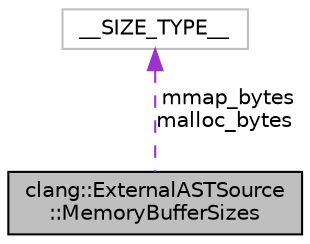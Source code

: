 digraph "clang::ExternalASTSource::MemoryBufferSizes"
{
 // LATEX_PDF_SIZE
  bgcolor="transparent";
  edge [fontname="Helvetica",fontsize="10",labelfontname="Helvetica",labelfontsize="10"];
  node [fontname="Helvetica",fontsize="10",shape=record];
  Node1 [label="clang::ExternalASTSource\l::MemoryBufferSizes",height=0.2,width=0.4,color="black", fillcolor="grey75", style="filled", fontcolor="black",tooltip=" "];
  Node2 -> Node1 [dir="back",color="darkorchid3",fontsize="10",style="dashed",label=" mmap_bytes\nmalloc_bytes" ,fontname="Helvetica"];
  Node2 [label="__SIZE_TYPE__",height=0.2,width=0.4,color="grey75",tooltip=" "];
}
